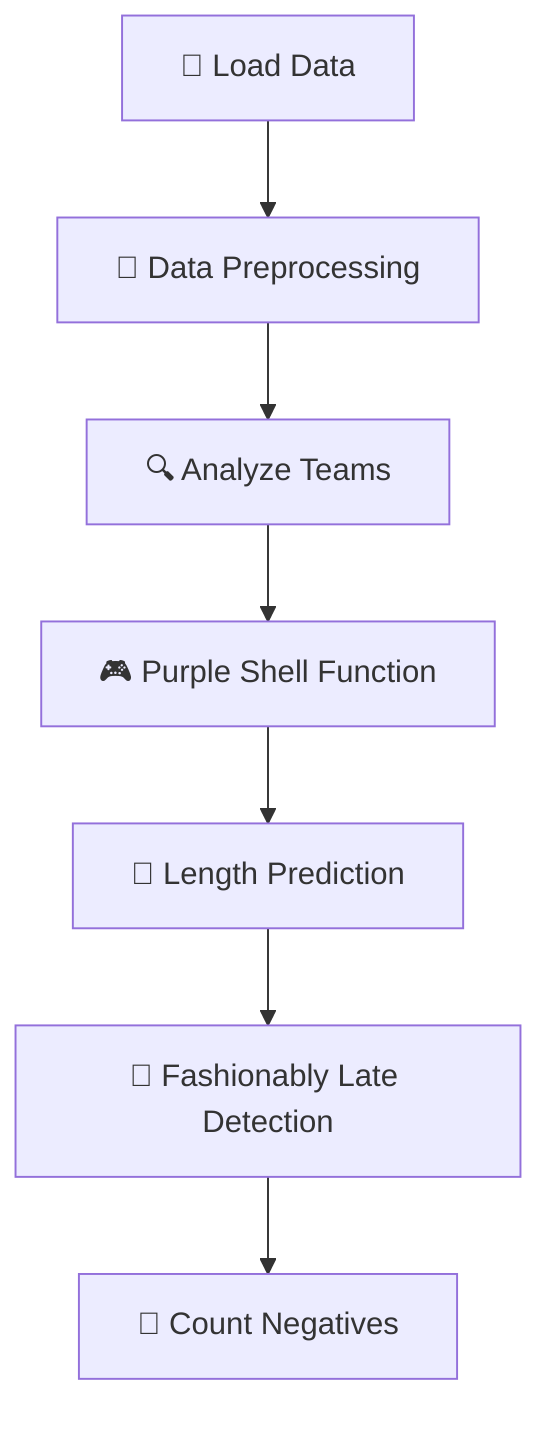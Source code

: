 flowchart TD
    A["📄 Load Data"] --> B["🧐 Data Preprocessing"]
    B --> C["🔍 Analyze Teams"]
    C --> D["🎮 Purple Shell Function"]
    D --> E["📏 Length Prediction"]
    E --> F["🎉 Fashionably Late Detection"]
    F --> G["🔴 Count Negatives"]